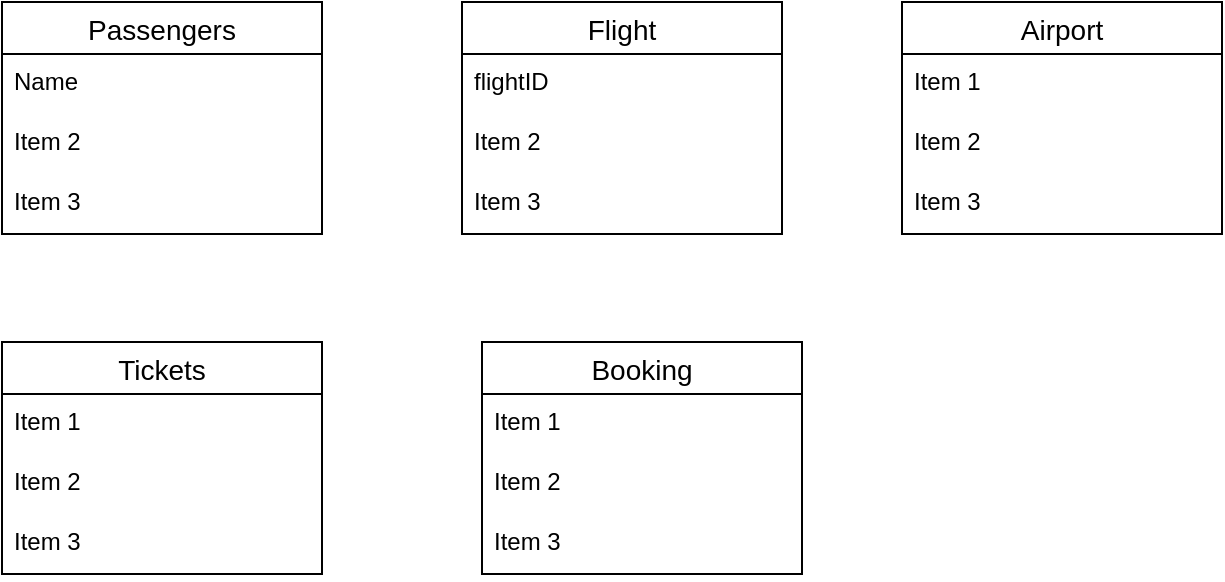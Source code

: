 <mxfile version="13.9.7" type="github">
  <diagram id="inM0I84hG28km-u3SPWE" name="Page-1">
    <mxGraphModel dx="868" dy="450" grid="1" gridSize="10" guides="1" tooltips="1" connect="1" arrows="1" fold="1" page="1" pageScale="1" pageWidth="827" pageHeight="1169" math="0" shadow="0">
      <root>
        <mxCell id="0" />
        <mxCell id="1" parent="0" />
        <mxCell id="n9CHOReNtIIi7ofPtesl-1" value="Passengers" style="swimlane;fontStyle=0;childLayout=stackLayout;horizontal=1;startSize=26;horizontalStack=0;resizeParent=1;resizeParentMax=0;resizeLast=0;collapsible=1;marginBottom=0;align=center;fontSize=14;" vertex="1" parent="1">
          <mxGeometry x="60" y="20" width="160" height="116" as="geometry" />
        </mxCell>
        <mxCell id="n9CHOReNtIIi7ofPtesl-2" value="Name" style="text;strokeColor=none;fillColor=none;spacingLeft=4;spacingRight=4;overflow=hidden;rotatable=0;points=[[0,0.5],[1,0.5]];portConstraint=eastwest;fontSize=12;" vertex="1" parent="n9CHOReNtIIi7ofPtesl-1">
          <mxGeometry y="26" width="160" height="30" as="geometry" />
        </mxCell>
        <mxCell id="n9CHOReNtIIi7ofPtesl-3" value="Item 2" style="text;strokeColor=none;fillColor=none;spacingLeft=4;spacingRight=4;overflow=hidden;rotatable=0;points=[[0,0.5],[1,0.5]];portConstraint=eastwest;fontSize=12;" vertex="1" parent="n9CHOReNtIIi7ofPtesl-1">
          <mxGeometry y="56" width="160" height="30" as="geometry" />
        </mxCell>
        <mxCell id="n9CHOReNtIIi7ofPtesl-4" value="Item 3" style="text;strokeColor=none;fillColor=none;spacingLeft=4;spacingRight=4;overflow=hidden;rotatable=0;points=[[0,0.5],[1,0.5]];portConstraint=eastwest;fontSize=12;" vertex="1" parent="n9CHOReNtIIi7ofPtesl-1">
          <mxGeometry y="86" width="160" height="30" as="geometry" />
        </mxCell>
        <mxCell id="n9CHOReNtIIi7ofPtesl-5" value="Flight" style="swimlane;fontStyle=0;childLayout=stackLayout;horizontal=1;startSize=26;horizontalStack=0;resizeParent=1;resizeParentMax=0;resizeLast=0;collapsible=1;marginBottom=0;align=center;fontSize=14;" vertex="1" parent="1">
          <mxGeometry x="290" y="20" width="160" height="116" as="geometry" />
        </mxCell>
        <mxCell id="n9CHOReNtIIi7ofPtesl-6" value="flightID" style="text;strokeColor=none;fillColor=none;spacingLeft=4;spacingRight=4;overflow=hidden;rotatable=0;points=[[0,0.5],[1,0.5]];portConstraint=eastwest;fontSize=12;" vertex="1" parent="n9CHOReNtIIi7ofPtesl-5">
          <mxGeometry y="26" width="160" height="30" as="geometry" />
        </mxCell>
        <mxCell id="n9CHOReNtIIi7ofPtesl-7" value="Item 2" style="text;strokeColor=none;fillColor=none;spacingLeft=4;spacingRight=4;overflow=hidden;rotatable=0;points=[[0,0.5],[1,0.5]];portConstraint=eastwest;fontSize=12;" vertex="1" parent="n9CHOReNtIIi7ofPtesl-5">
          <mxGeometry y="56" width="160" height="30" as="geometry" />
        </mxCell>
        <mxCell id="n9CHOReNtIIi7ofPtesl-8" value="Item 3" style="text;strokeColor=none;fillColor=none;spacingLeft=4;spacingRight=4;overflow=hidden;rotatable=0;points=[[0,0.5],[1,0.5]];portConstraint=eastwest;fontSize=12;" vertex="1" parent="n9CHOReNtIIi7ofPtesl-5">
          <mxGeometry y="86" width="160" height="30" as="geometry" />
        </mxCell>
        <mxCell id="n9CHOReNtIIi7ofPtesl-9" value="Airport" style="swimlane;fontStyle=0;childLayout=stackLayout;horizontal=1;startSize=26;horizontalStack=0;resizeParent=1;resizeParentMax=0;resizeLast=0;collapsible=1;marginBottom=0;align=center;fontSize=14;" vertex="1" parent="1">
          <mxGeometry x="510" y="20" width="160" height="116" as="geometry" />
        </mxCell>
        <mxCell id="n9CHOReNtIIi7ofPtesl-10" value="Item 1" style="text;strokeColor=none;fillColor=none;spacingLeft=4;spacingRight=4;overflow=hidden;rotatable=0;points=[[0,0.5],[1,0.5]];portConstraint=eastwest;fontSize=12;" vertex="1" parent="n9CHOReNtIIi7ofPtesl-9">
          <mxGeometry y="26" width="160" height="30" as="geometry" />
        </mxCell>
        <mxCell id="n9CHOReNtIIi7ofPtesl-11" value="Item 2" style="text;strokeColor=none;fillColor=none;spacingLeft=4;spacingRight=4;overflow=hidden;rotatable=0;points=[[0,0.5],[1,0.5]];portConstraint=eastwest;fontSize=12;" vertex="1" parent="n9CHOReNtIIi7ofPtesl-9">
          <mxGeometry y="56" width="160" height="30" as="geometry" />
        </mxCell>
        <mxCell id="n9CHOReNtIIi7ofPtesl-12" value="Item 3" style="text;strokeColor=none;fillColor=none;spacingLeft=4;spacingRight=4;overflow=hidden;rotatable=0;points=[[0,0.5],[1,0.5]];portConstraint=eastwest;fontSize=12;" vertex="1" parent="n9CHOReNtIIi7ofPtesl-9">
          <mxGeometry y="86" width="160" height="30" as="geometry" />
        </mxCell>
        <mxCell id="n9CHOReNtIIi7ofPtesl-13" value="Tickets" style="swimlane;fontStyle=0;childLayout=stackLayout;horizontal=1;startSize=26;horizontalStack=0;resizeParent=1;resizeParentMax=0;resizeLast=0;collapsible=1;marginBottom=0;align=center;fontSize=14;" vertex="1" parent="1">
          <mxGeometry x="60" y="190" width="160" height="116" as="geometry" />
        </mxCell>
        <mxCell id="n9CHOReNtIIi7ofPtesl-14" value="Item 1" style="text;strokeColor=none;fillColor=none;spacingLeft=4;spacingRight=4;overflow=hidden;rotatable=0;points=[[0,0.5],[1,0.5]];portConstraint=eastwest;fontSize=12;" vertex="1" parent="n9CHOReNtIIi7ofPtesl-13">
          <mxGeometry y="26" width="160" height="30" as="geometry" />
        </mxCell>
        <mxCell id="n9CHOReNtIIi7ofPtesl-15" value="Item 2" style="text;strokeColor=none;fillColor=none;spacingLeft=4;spacingRight=4;overflow=hidden;rotatable=0;points=[[0,0.5],[1,0.5]];portConstraint=eastwest;fontSize=12;" vertex="1" parent="n9CHOReNtIIi7ofPtesl-13">
          <mxGeometry y="56" width="160" height="30" as="geometry" />
        </mxCell>
        <mxCell id="n9CHOReNtIIi7ofPtesl-16" value="Item 3" style="text;strokeColor=none;fillColor=none;spacingLeft=4;spacingRight=4;overflow=hidden;rotatable=0;points=[[0,0.5],[1,0.5]];portConstraint=eastwest;fontSize=12;" vertex="1" parent="n9CHOReNtIIi7ofPtesl-13">
          <mxGeometry y="86" width="160" height="30" as="geometry" />
        </mxCell>
        <mxCell id="n9CHOReNtIIi7ofPtesl-17" value="Booking" style="swimlane;fontStyle=0;childLayout=stackLayout;horizontal=1;startSize=26;horizontalStack=0;resizeParent=1;resizeParentMax=0;resizeLast=0;collapsible=1;marginBottom=0;align=center;fontSize=14;" vertex="1" parent="1">
          <mxGeometry x="300" y="190" width="160" height="116" as="geometry" />
        </mxCell>
        <mxCell id="n9CHOReNtIIi7ofPtesl-18" value="Item 1" style="text;strokeColor=none;fillColor=none;spacingLeft=4;spacingRight=4;overflow=hidden;rotatable=0;points=[[0,0.5],[1,0.5]];portConstraint=eastwest;fontSize=12;" vertex="1" parent="n9CHOReNtIIi7ofPtesl-17">
          <mxGeometry y="26" width="160" height="30" as="geometry" />
        </mxCell>
        <mxCell id="n9CHOReNtIIi7ofPtesl-19" value="Item 2" style="text;strokeColor=none;fillColor=none;spacingLeft=4;spacingRight=4;overflow=hidden;rotatable=0;points=[[0,0.5],[1,0.5]];portConstraint=eastwest;fontSize=12;" vertex="1" parent="n9CHOReNtIIi7ofPtesl-17">
          <mxGeometry y="56" width="160" height="30" as="geometry" />
        </mxCell>
        <mxCell id="n9CHOReNtIIi7ofPtesl-20" value="Item 3" style="text;strokeColor=none;fillColor=none;spacingLeft=4;spacingRight=4;overflow=hidden;rotatable=0;points=[[0,0.5],[1,0.5]];portConstraint=eastwest;fontSize=12;" vertex="1" parent="n9CHOReNtIIi7ofPtesl-17">
          <mxGeometry y="86" width="160" height="30" as="geometry" />
        </mxCell>
      </root>
    </mxGraphModel>
  </diagram>
</mxfile>
